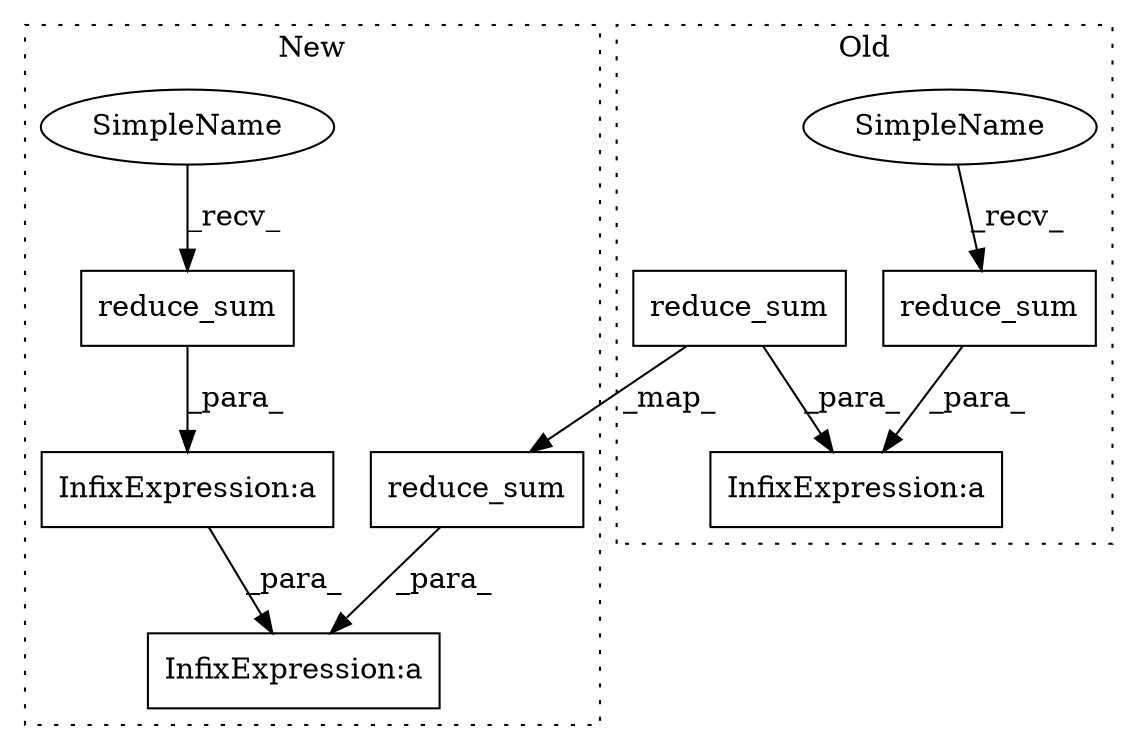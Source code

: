 digraph G {
subgraph cluster0 {
1 [label="reduce_sum" a="32" s="4777,4798" l="11,1" shape="box"];
4 [label="InfixExpression:a" a="27" s="4763" l="3" shape="box"];
6 [label="reduce_sum" a="32" s="4655,4762" l="11,1" shape="box"];
8 [label="SimpleName" a="42" s="4644" l="10" shape="ellipse"];
label = "Old";
style="dotted";
}
subgraph cluster1 {
2 [label="reduce_sum" a="32" s="4955,4976" l="11,1" shape="box"];
3 [label="InfixExpression:a" a="27" s="5035" l="3" shape="box"];
5 [label="InfixExpression:a" a="27" s="4813" l="3" shape="box"];
7 [label="reduce_sum" a="32" s="4776,4812" l="11,1" shape="box"];
9 [label="SimpleName" a="42" s="4765" l="10" shape="ellipse"];
label = "New";
style="dotted";
}
1 -> 4 [label="_para_"];
1 -> 2 [label="_map_"];
2 -> 3 [label="_para_"];
5 -> 3 [label="_para_"];
6 -> 4 [label="_para_"];
7 -> 5 [label="_para_"];
8 -> 6 [label="_recv_"];
9 -> 7 [label="_recv_"];
}